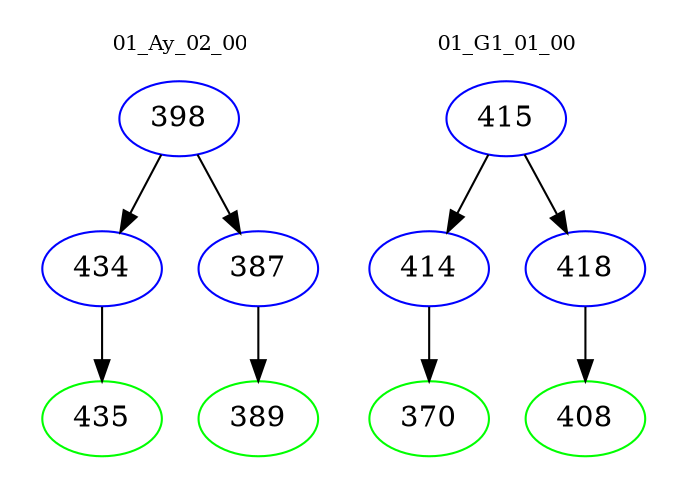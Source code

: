 digraph{
subgraph cluster_0 {
color = white
label = "01_Ay_02_00";
fontsize=10;
T0_398 [label="398", color="blue"]
T0_398 -> T0_434 [color="black"]
T0_434 [label="434", color="blue"]
T0_434 -> T0_435 [color="black"]
T0_435 [label="435", color="green"]
T0_398 -> T0_387 [color="black"]
T0_387 [label="387", color="blue"]
T0_387 -> T0_389 [color="black"]
T0_389 [label="389", color="green"]
}
subgraph cluster_1 {
color = white
label = "01_G1_01_00";
fontsize=10;
T1_415 [label="415", color="blue"]
T1_415 -> T1_414 [color="black"]
T1_414 [label="414", color="blue"]
T1_414 -> T1_370 [color="black"]
T1_370 [label="370", color="green"]
T1_415 -> T1_418 [color="black"]
T1_418 [label="418", color="blue"]
T1_418 -> T1_408 [color="black"]
T1_408 [label="408", color="green"]
}
}
